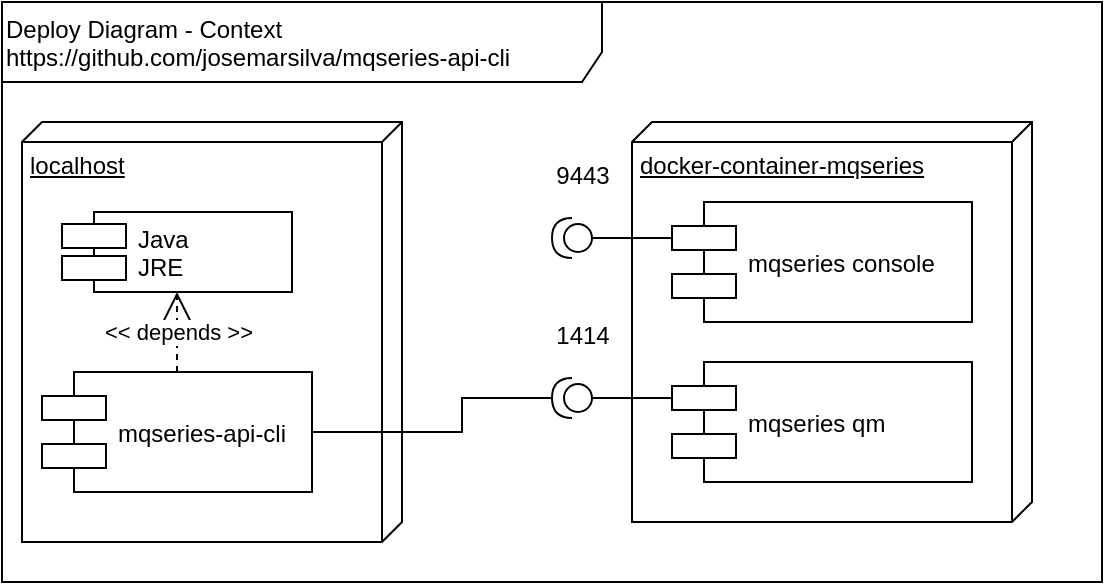<mxfile version="12.7.9" type="device"><diagram id="fMGpiNhVeqn0YMsLJxzh" name="Página-1"><mxGraphModel dx="868" dy="534" grid="1" gridSize="10" guides="1" tooltips="1" connect="1" arrows="1" fold="1" page="1" pageScale="1" pageWidth="827" pageHeight="1169" math="0" shadow="0"><root><mxCell id="0"/><mxCell id="1" parent="0"/><mxCell id="aXvjyL9ep2QIOqJfCoeO-1" value="localhost" style="verticalAlign=top;align=left;spacingTop=8;spacingLeft=2;spacingRight=12;shape=cube;size=10;direction=south;fontStyle=4;html=1;" vertex="1" parent="1"><mxGeometry x="20" y="70" width="190" height="210" as="geometry"/></mxCell><mxCell id="6OetropUeBoLzL2Sj7KS-1" value="Deploy Diagram - Context&lt;br&gt;https://github.com/josemarsilva/mqseries-api-cli" style="shape=umlFrame;whiteSpace=wrap;html=1;width=300;height=40;verticalAlign=top;align=left;" parent="1" vertex="1"><mxGeometry x="10" y="10" width="550" height="290" as="geometry"/></mxCell><mxCell id="NNuIQbcpsFkkkyfnrant-1" value="docker-container-mqseries" style="verticalAlign=top;align=left;spacingTop=8;spacingLeft=2;spacingRight=12;shape=cube;size=10;direction=south;fontStyle=4;html=1;" parent="1" vertex="1"><mxGeometry x="325" y="70" width="200" height="200" as="geometry"/></mxCell><mxCell id="NNuIQbcpsFkkkyfnrant-2" value="Java&#10;JRE" style="shape=component;align=left;spacingLeft=36;" parent="1" vertex="1"><mxGeometry x="40" y="115" width="115" height="40" as="geometry"/></mxCell><mxCell id="OF0LFXnU2rkXvaMsPmYt-10" style="edgeStyle=orthogonalEdgeStyle;rounded=0;orthogonalLoop=1;jettySize=auto;html=1;entryX=1;entryY=0.5;entryDx=0;entryDy=0;endArrow=none;endFill=0;entryPerimeter=0;" parent="1" source="NNuIQbcpsFkkkyfnrant-3" target="OF0LFXnU2rkXvaMsPmYt-6" edge="1"><mxGeometry relative="1" as="geometry"><Array as="points"><mxPoint x="240" y="225"/><mxPoint x="240" y="208"/></Array></mxGeometry></mxCell><mxCell id="NNuIQbcpsFkkkyfnrant-3" value="mqseries-api-cli" style="shape=component;align=left;spacingLeft=36;" parent="1" vertex="1"><mxGeometry x="30" y="195" width="135" height="60" as="geometry"/></mxCell><mxCell id="NNuIQbcpsFkkkyfnrant-6" value="&amp;lt;&amp;lt; depends &amp;gt;&amp;gt;" style="endArrow=open;endSize=12;dashed=1;html=1;exitX=0.5;exitY=0;exitDx=0;exitDy=0;" parent="1" source="NNuIQbcpsFkkkyfnrant-3" target="NNuIQbcpsFkkkyfnrant-2" edge="1"><mxGeometry width="160" relative="1" as="geometry"><mxPoint x="210" y="-150" as="sourcePoint"/><mxPoint x="370" y="-150" as="targetPoint"/></mxGeometry></mxCell><mxCell id="OF0LFXnU2rkXvaMsPmYt-1" value="mqseries console" style="shape=component;align=left;spacingLeft=36;" parent="1" vertex="1"><mxGeometry x="345" y="110" width="150" height="60" as="geometry"/></mxCell><mxCell id="OF0LFXnU2rkXvaMsPmYt-2" value="mqseries qm" style="shape=component;align=left;spacingLeft=36;" parent="1" vertex="1"><mxGeometry x="345" y="190" width="150" height="60" as="geometry"/></mxCell><mxCell id="OF0LFXnU2rkXvaMsPmYt-4" style="edgeStyle=orthogonalEdgeStyle;rounded=0;orthogonalLoop=1;jettySize=auto;html=1;endArrow=none;endFill=0;entryX=0;entryY=0.3;entryDx=0;entryDy=0;" parent="1" source="OF0LFXnU2rkXvaMsPmYt-3" target="OF0LFXnU2rkXvaMsPmYt-1" edge="1"><mxGeometry relative="1" as="geometry"/></mxCell><mxCell id="OF0LFXnU2rkXvaMsPmYt-3" value="" style="shape=providedRequiredInterface;html=1;verticalLabelPosition=bottom;rotation=-180;" parent="1" vertex="1"><mxGeometry x="285" y="118" width="20" height="20" as="geometry"/></mxCell><mxCell id="OF0LFXnU2rkXvaMsPmYt-5" style="edgeStyle=orthogonalEdgeStyle;rounded=0;orthogonalLoop=1;jettySize=auto;html=1;endArrow=none;endFill=0;entryX=0;entryY=0.3;entryDx=0;entryDy=0;" parent="1" source="OF0LFXnU2rkXvaMsPmYt-6" target="OF0LFXnU2rkXvaMsPmYt-2" edge="1"><mxGeometry relative="1" as="geometry"><mxPoint x="505" y="150" as="targetPoint"/></mxGeometry></mxCell><mxCell id="OF0LFXnU2rkXvaMsPmYt-6" value="" style="shape=providedRequiredInterface;html=1;verticalLabelPosition=bottom;rotation=-180;" parent="1" vertex="1"><mxGeometry x="285" y="198" width="20" height="20" as="geometry"/></mxCell><mxCell id="OF0LFXnU2rkXvaMsPmYt-7" value="1414" style="text;html=1;resizable=0;autosize=1;align=center;verticalAlign=middle;points=[];fillColor=none;strokeColor=none;rounded=0;" parent="1" vertex="1"><mxGeometry x="280" y="167" width="40" height="20" as="geometry"/></mxCell><mxCell id="OF0LFXnU2rkXvaMsPmYt-9" value="9443" style="text;html=1;resizable=0;autosize=1;align=center;verticalAlign=middle;points=[];fillColor=none;strokeColor=none;rounded=0;" parent="1" vertex="1"><mxGeometry x="280" y="87" width="40" height="20" as="geometry"/></mxCell></root></mxGraphModel></diagram></mxfile>